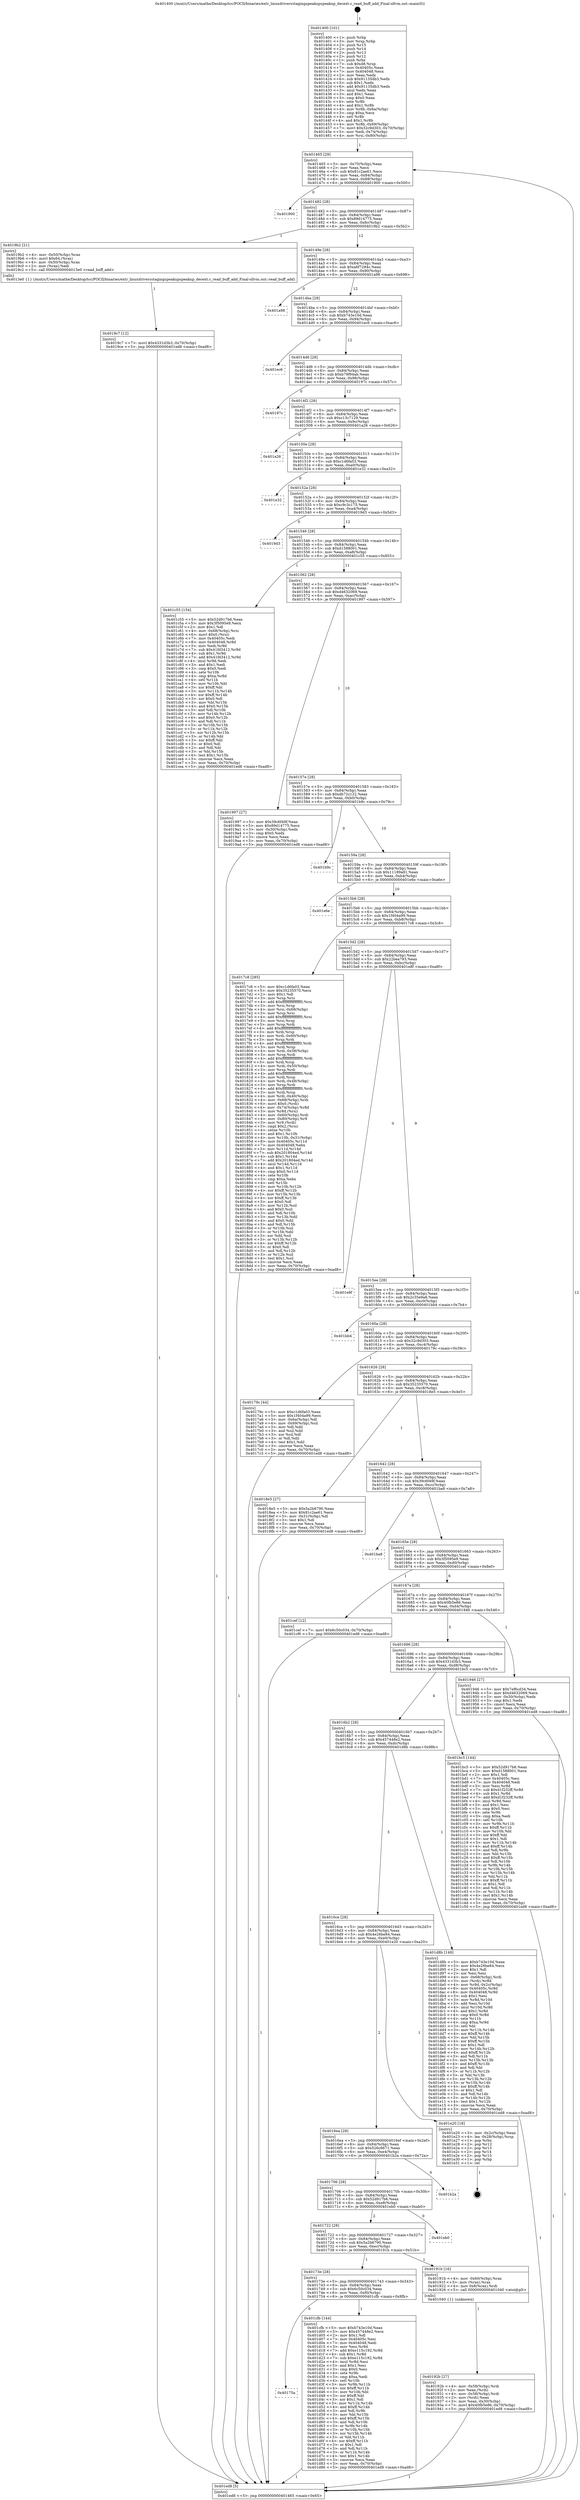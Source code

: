 digraph "0x401400" {
  label = "0x401400 (/mnt/c/Users/mathe/Desktop/tcc/POCII/binaries/extr_linuxdriversstagingspeakupspeakup_decext.c_read_buff_add_Final-ollvm.out::main(0))"
  labelloc = "t"
  node[shape=record]

  Entry [label="",width=0.3,height=0.3,shape=circle,fillcolor=black,style=filled]
  "0x401465" [label="{
     0x401465 [29]\l
     | [instrs]\l
     &nbsp;&nbsp;0x401465 \<+3\>: mov -0x70(%rbp),%eax\l
     &nbsp;&nbsp;0x401468 \<+2\>: mov %eax,%ecx\l
     &nbsp;&nbsp;0x40146a \<+6\>: sub $0x81c2ae61,%ecx\l
     &nbsp;&nbsp;0x401470 \<+6\>: mov %eax,-0x84(%rbp)\l
     &nbsp;&nbsp;0x401476 \<+6\>: mov %ecx,-0x88(%rbp)\l
     &nbsp;&nbsp;0x40147c \<+6\>: je 0000000000401900 \<main+0x500\>\l
  }"]
  "0x401900" [label="{
     0x401900\l
  }", style=dashed]
  "0x401482" [label="{
     0x401482 [28]\l
     | [instrs]\l
     &nbsp;&nbsp;0x401482 \<+5\>: jmp 0000000000401487 \<main+0x87\>\l
     &nbsp;&nbsp;0x401487 \<+6\>: mov -0x84(%rbp),%eax\l
     &nbsp;&nbsp;0x40148d \<+5\>: sub $0x89d14775,%eax\l
     &nbsp;&nbsp;0x401492 \<+6\>: mov %eax,-0x8c(%rbp)\l
     &nbsp;&nbsp;0x401498 \<+6\>: je 00000000004019b2 \<main+0x5b2\>\l
  }"]
  Exit [label="",width=0.3,height=0.3,shape=circle,fillcolor=black,style=filled,peripheries=2]
  "0x4019b2" [label="{
     0x4019b2 [21]\l
     | [instrs]\l
     &nbsp;&nbsp;0x4019b2 \<+4\>: mov -0x50(%rbp),%rax\l
     &nbsp;&nbsp;0x4019b6 \<+6\>: movl $0x64,(%rax)\l
     &nbsp;&nbsp;0x4019bc \<+4\>: mov -0x50(%rbp),%rax\l
     &nbsp;&nbsp;0x4019c0 \<+2\>: mov (%rax),%edi\l
     &nbsp;&nbsp;0x4019c2 \<+5\>: call 00000000004013e0 \<read_buff_add\>\l
     | [calls]\l
     &nbsp;&nbsp;0x4013e0 \{1\} (/mnt/c/Users/mathe/Desktop/tcc/POCII/binaries/extr_linuxdriversstagingspeakupspeakup_decext.c_read_buff_add_Final-ollvm.out::read_buff_add)\l
  }"]
  "0x40149e" [label="{
     0x40149e [28]\l
     | [instrs]\l
     &nbsp;&nbsp;0x40149e \<+5\>: jmp 00000000004014a3 \<main+0xa3\>\l
     &nbsp;&nbsp;0x4014a3 \<+6\>: mov -0x84(%rbp),%eax\l
     &nbsp;&nbsp;0x4014a9 \<+5\>: sub $0xa6f7284c,%eax\l
     &nbsp;&nbsp;0x4014ae \<+6\>: mov %eax,-0x90(%rbp)\l
     &nbsp;&nbsp;0x4014b4 \<+6\>: je 0000000000401a98 \<main+0x698\>\l
  }"]
  "0x40175a" [label="{
     0x40175a\l
  }", style=dashed]
  "0x401a98" [label="{
     0x401a98\l
  }", style=dashed]
  "0x4014ba" [label="{
     0x4014ba [28]\l
     | [instrs]\l
     &nbsp;&nbsp;0x4014ba \<+5\>: jmp 00000000004014bf \<main+0xbf\>\l
     &nbsp;&nbsp;0x4014bf \<+6\>: mov -0x84(%rbp),%eax\l
     &nbsp;&nbsp;0x4014c5 \<+5\>: sub $0xb743e10d,%eax\l
     &nbsp;&nbsp;0x4014ca \<+6\>: mov %eax,-0x94(%rbp)\l
     &nbsp;&nbsp;0x4014d0 \<+6\>: je 0000000000401ec6 \<main+0xac6\>\l
  }"]
  "0x401cfb" [label="{
     0x401cfb [144]\l
     | [instrs]\l
     &nbsp;&nbsp;0x401cfb \<+5\>: mov $0xb743e10d,%eax\l
     &nbsp;&nbsp;0x401d00 \<+5\>: mov $0x457448e2,%ecx\l
     &nbsp;&nbsp;0x401d05 \<+2\>: mov $0x1,%dl\l
     &nbsp;&nbsp;0x401d07 \<+7\>: mov 0x40405c,%esi\l
     &nbsp;&nbsp;0x401d0e \<+7\>: mov 0x404048,%edi\l
     &nbsp;&nbsp;0x401d15 \<+3\>: mov %esi,%r8d\l
     &nbsp;&nbsp;0x401d18 \<+7\>: add $0xe115c192,%r8d\l
     &nbsp;&nbsp;0x401d1f \<+4\>: sub $0x1,%r8d\l
     &nbsp;&nbsp;0x401d23 \<+7\>: sub $0xe115c192,%r8d\l
     &nbsp;&nbsp;0x401d2a \<+4\>: imul %r8d,%esi\l
     &nbsp;&nbsp;0x401d2e \<+3\>: and $0x1,%esi\l
     &nbsp;&nbsp;0x401d31 \<+3\>: cmp $0x0,%esi\l
     &nbsp;&nbsp;0x401d34 \<+4\>: sete %r9b\l
     &nbsp;&nbsp;0x401d38 \<+3\>: cmp $0xa,%edi\l
     &nbsp;&nbsp;0x401d3b \<+4\>: setl %r10b\l
     &nbsp;&nbsp;0x401d3f \<+3\>: mov %r9b,%r11b\l
     &nbsp;&nbsp;0x401d42 \<+4\>: xor $0xff,%r11b\l
     &nbsp;&nbsp;0x401d46 \<+3\>: mov %r10b,%bl\l
     &nbsp;&nbsp;0x401d49 \<+3\>: xor $0xff,%bl\l
     &nbsp;&nbsp;0x401d4c \<+3\>: xor $0x1,%dl\l
     &nbsp;&nbsp;0x401d4f \<+3\>: mov %r11b,%r14b\l
     &nbsp;&nbsp;0x401d52 \<+4\>: and $0xff,%r14b\l
     &nbsp;&nbsp;0x401d56 \<+3\>: and %dl,%r9b\l
     &nbsp;&nbsp;0x401d59 \<+3\>: mov %bl,%r15b\l
     &nbsp;&nbsp;0x401d5c \<+4\>: and $0xff,%r15b\l
     &nbsp;&nbsp;0x401d60 \<+3\>: and %dl,%r10b\l
     &nbsp;&nbsp;0x401d63 \<+3\>: or %r9b,%r14b\l
     &nbsp;&nbsp;0x401d66 \<+3\>: or %r10b,%r15b\l
     &nbsp;&nbsp;0x401d69 \<+3\>: xor %r15b,%r14b\l
     &nbsp;&nbsp;0x401d6c \<+3\>: or %bl,%r11b\l
     &nbsp;&nbsp;0x401d6f \<+4\>: xor $0xff,%r11b\l
     &nbsp;&nbsp;0x401d73 \<+3\>: or $0x1,%dl\l
     &nbsp;&nbsp;0x401d76 \<+3\>: and %dl,%r11b\l
     &nbsp;&nbsp;0x401d79 \<+3\>: or %r11b,%r14b\l
     &nbsp;&nbsp;0x401d7c \<+4\>: test $0x1,%r14b\l
     &nbsp;&nbsp;0x401d80 \<+3\>: cmovne %ecx,%eax\l
     &nbsp;&nbsp;0x401d83 \<+3\>: mov %eax,-0x70(%rbp)\l
     &nbsp;&nbsp;0x401d86 \<+5\>: jmp 0000000000401ed8 \<main+0xad8\>\l
  }"]
  "0x401ec6" [label="{
     0x401ec6\l
  }", style=dashed]
  "0x4014d6" [label="{
     0x4014d6 [28]\l
     | [instrs]\l
     &nbsp;&nbsp;0x4014d6 \<+5\>: jmp 00000000004014db \<main+0xdb\>\l
     &nbsp;&nbsp;0x4014db \<+6\>: mov -0x84(%rbp),%eax\l
     &nbsp;&nbsp;0x4014e1 \<+5\>: sub $0xb79f94ab,%eax\l
     &nbsp;&nbsp;0x4014e6 \<+6\>: mov %eax,-0x98(%rbp)\l
     &nbsp;&nbsp;0x4014ec \<+6\>: je 000000000040197c \<main+0x57c\>\l
  }"]
  "0x4019c7" [label="{
     0x4019c7 [12]\l
     | [instrs]\l
     &nbsp;&nbsp;0x4019c7 \<+7\>: movl $0x4331d3b3,-0x70(%rbp)\l
     &nbsp;&nbsp;0x4019ce \<+5\>: jmp 0000000000401ed8 \<main+0xad8\>\l
  }"]
  "0x40197c" [label="{
     0x40197c\l
  }", style=dashed]
  "0x4014f2" [label="{
     0x4014f2 [28]\l
     | [instrs]\l
     &nbsp;&nbsp;0x4014f2 \<+5\>: jmp 00000000004014f7 \<main+0xf7\>\l
     &nbsp;&nbsp;0x4014f7 \<+6\>: mov -0x84(%rbp),%eax\l
     &nbsp;&nbsp;0x4014fd \<+5\>: sub $0xc13c7129,%eax\l
     &nbsp;&nbsp;0x401502 \<+6\>: mov %eax,-0x9c(%rbp)\l
     &nbsp;&nbsp;0x401508 \<+6\>: je 0000000000401a26 \<main+0x626\>\l
  }"]
  "0x40192b" [label="{
     0x40192b [27]\l
     | [instrs]\l
     &nbsp;&nbsp;0x40192b \<+4\>: mov -0x58(%rbp),%rdi\l
     &nbsp;&nbsp;0x40192f \<+2\>: mov %eax,(%rdi)\l
     &nbsp;&nbsp;0x401931 \<+4\>: mov -0x58(%rbp),%rdi\l
     &nbsp;&nbsp;0x401935 \<+2\>: mov (%rdi),%eax\l
     &nbsp;&nbsp;0x401937 \<+3\>: mov %eax,-0x30(%rbp)\l
     &nbsp;&nbsp;0x40193a \<+7\>: movl $0x40fb5e86,-0x70(%rbp)\l
     &nbsp;&nbsp;0x401941 \<+5\>: jmp 0000000000401ed8 \<main+0xad8\>\l
  }"]
  "0x401a26" [label="{
     0x401a26\l
  }", style=dashed]
  "0x40150e" [label="{
     0x40150e [28]\l
     | [instrs]\l
     &nbsp;&nbsp;0x40150e \<+5\>: jmp 0000000000401513 \<main+0x113\>\l
     &nbsp;&nbsp;0x401513 \<+6\>: mov -0x84(%rbp),%eax\l
     &nbsp;&nbsp;0x401519 \<+5\>: sub $0xc1d6fa03,%eax\l
     &nbsp;&nbsp;0x40151e \<+6\>: mov %eax,-0xa0(%rbp)\l
     &nbsp;&nbsp;0x401524 \<+6\>: je 0000000000401e32 \<main+0xa32\>\l
  }"]
  "0x40173e" [label="{
     0x40173e [28]\l
     | [instrs]\l
     &nbsp;&nbsp;0x40173e \<+5\>: jmp 0000000000401743 \<main+0x343\>\l
     &nbsp;&nbsp;0x401743 \<+6\>: mov -0x84(%rbp),%eax\l
     &nbsp;&nbsp;0x401749 \<+5\>: sub $0x6c50c034,%eax\l
     &nbsp;&nbsp;0x40174e \<+6\>: mov %eax,-0xf0(%rbp)\l
     &nbsp;&nbsp;0x401754 \<+6\>: je 0000000000401cfb \<main+0x8fb\>\l
  }"]
  "0x401e32" [label="{
     0x401e32\l
  }", style=dashed]
  "0x40152a" [label="{
     0x40152a [28]\l
     | [instrs]\l
     &nbsp;&nbsp;0x40152a \<+5\>: jmp 000000000040152f \<main+0x12f\>\l
     &nbsp;&nbsp;0x40152f \<+6\>: mov -0x84(%rbp),%eax\l
     &nbsp;&nbsp;0x401535 \<+5\>: sub $0xc9c3c175,%eax\l
     &nbsp;&nbsp;0x40153a \<+6\>: mov %eax,-0xa4(%rbp)\l
     &nbsp;&nbsp;0x401540 \<+6\>: je 00000000004019d3 \<main+0x5d3\>\l
  }"]
  "0x40191b" [label="{
     0x40191b [16]\l
     | [instrs]\l
     &nbsp;&nbsp;0x40191b \<+4\>: mov -0x60(%rbp),%rax\l
     &nbsp;&nbsp;0x40191f \<+3\>: mov (%rax),%rax\l
     &nbsp;&nbsp;0x401922 \<+4\>: mov 0x8(%rax),%rdi\l
     &nbsp;&nbsp;0x401926 \<+5\>: call 0000000000401040 \<atoi@plt\>\l
     | [calls]\l
     &nbsp;&nbsp;0x401040 \{1\} (unknown)\l
  }"]
  "0x4019d3" [label="{
     0x4019d3\l
  }", style=dashed]
  "0x401546" [label="{
     0x401546 [28]\l
     | [instrs]\l
     &nbsp;&nbsp;0x401546 \<+5\>: jmp 000000000040154b \<main+0x14b\>\l
     &nbsp;&nbsp;0x40154b \<+6\>: mov -0x84(%rbp),%eax\l
     &nbsp;&nbsp;0x401551 \<+5\>: sub $0xd1588001,%eax\l
     &nbsp;&nbsp;0x401556 \<+6\>: mov %eax,-0xa8(%rbp)\l
     &nbsp;&nbsp;0x40155c \<+6\>: je 0000000000401c55 \<main+0x855\>\l
  }"]
  "0x401722" [label="{
     0x401722 [28]\l
     | [instrs]\l
     &nbsp;&nbsp;0x401722 \<+5\>: jmp 0000000000401727 \<main+0x327\>\l
     &nbsp;&nbsp;0x401727 \<+6\>: mov -0x84(%rbp),%eax\l
     &nbsp;&nbsp;0x40172d \<+5\>: sub $0x5a2b6790,%eax\l
     &nbsp;&nbsp;0x401732 \<+6\>: mov %eax,-0xec(%rbp)\l
     &nbsp;&nbsp;0x401738 \<+6\>: je 000000000040191b \<main+0x51b\>\l
  }"]
  "0x401c55" [label="{
     0x401c55 [154]\l
     | [instrs]\l
     &nbsp;&nbsp;0x401c55 \<+5\>: mov $0x52d917b6,%eax\l
     &nbsp;&nbsp;0x401c5a \<+5\>: mov $0x3f5095e9,%ecx\l
     &nbsp;&nbsp;0x401c5f \<+2\>: mov $0x1,%dl\l
     &nbsp;&nbsp;0x401c61 \<+4\>: mov -0x68(%rbp),%rsi\l
     &nbsp;&nbsp;0x401c65 \<+6\>: movl $0x0,(%rsi)\l
     &nbsp;&nbsp;0x401c6b \<+7\>: mov 0x40405c,%edi\l
     &nbsp;&nbsp;0x401c72 \<+8\>: mov 0x404048,%r8d\l
     &nbsp;&nbsp;0x401c7a \<+3\>: mov %edi,%r9d\l
     &nbsp;&nbsp;0x401c7d \<+7\>: sub $0x41fd3412,%r9d\l
     &nbsp;&nbsp;0x401c84 \<+4\>: sub $0x1,%r9d\l
     &nbsp;&nbsp;0x401c88 \<+7\>: add $0x41fd3412,%r9d\l
     &nbsp;&nbsp;0x401c8f \<+4\>: imul %r9d,%edi\l
     &nbsp;&nbsp;0x401c93 \<+3\>: and $0x1,%edi\l
     &nbsp;&nbsp;0x401c96 \<+3\>: cmp $0x0,%edi\l
     &nbsp;&nbsp;0x401c99 \<+4\>: sete %r10b\l
     &nbsp;&nbsp;0x401c9d \<+4\>: cmp $0xa,%r8d\l
     &nbsp;&nbsp;0x401ca1 \<+4\>: setl %r11b\l
     &nbsp;&nbsp;0x401ca5 \<+3\>: mov %r10b,%bl\l
     &nbsp;&nbsp;0x401ca8 \<+3\>: xor $0xff,%bl\l
     &nbsp;&nbsp;0x401cab \<+3\>: mov %r11b,%r14b\l
     &nbsp;&nbsp;0x401cae \<+4\>: xor $0xff,%r14b\l
     &nbsp;&nbsp;0x401cb2 \<+3\>: xor $0x0,%dl\l
     &nbsp;&nbsp;0x401cb5 \<+3\>: mov %bl,%r15b\l
     &nbsp;&nbsp;0x401cb8 \<+4\>: and $0x0,%r15b\l
     &nbsp;&nbsp;0x401cbc \<+3\>: and %dl,%r10b\l
     &nbsp;&nbsp;0x401cbf \<+3\>: mov %r14b,%r12b\l
     &nbsp;&nbsp;0x401cc2 \<+4\>: and $0x0,%r12b\l
     &nbsp;&nbsp;0x401cc6 \<+3\>: and %dl,%r11b\l
     &nbsp;&nbsp;0x401cc9 \<+3\>: or %r10b,%r15b\l
     &nbsp;&nbsp;0x401ccc \<+3\>: or %r11b,%r12b\l
     &nbsp;&nbsp;0x401ccf \<+3\>: xor %r12b,%r15b\l
     &nbsp;&nbsp;0x401cd2 \<+3\>: or %r14b,%bl\l
     &nbsp;&nbsp;0x401cd5 \<+3\>: xor $0xff,%bl\l
     &nbsp;&nbsp;0x401cd8 \<+3\>: or $0x0,%dl\l
     &nbsp;&nbsp;0x401cdb \<+2\>: and %dl,%bl\l
     &nbsp;&nbsp;0x401cdd \<+3\>: or %bl,%r15b\l
     &nbsp;&nbsp;0x401ce0 \<+4\>: test $0x1,%r15b\l
     &nbsp;&nbsp;0x401ce4 \<+3\>: cmovne %ecx,%eax\l
     &nbsp;&nbsp;0x401ce7 \<+3\>: mov %eax,-0x70(%rbp)\l
     &nbsp;&nbsp;0x401cea \<+5\>: jmp 0000000000401ed8 \<main+0xad8\>\l
  }"]
  "0x401562" [label="{
     0x401562 [28]\l
     | [instrs]\l
     &nbsp;&nbsp;0x401562 \<+5\>: jmp 0000000000401567 \<main+0x167\>\l
     &nbsp;&nbsp;0x401567 \<+6\>: mov -0x84(%rbp),%eax\l
     &nbsp;&nbsp;0x40156d \<+5\>: sub $0xd4632069,%eax\l
     &nbsp;&nbsp;0x401572 \<+6\>: mov %eax,-0xac(%rbp)\l
     &nbsp;&nbsp;0x401578 \<+6\>: je 0000000000401997 \<main+0x597\>\l
  }"]
  "0x401eb0" [label="{
     0x401eb0\l
  }", style=dashed]
  "0x401997" [label="{
     0x401997 [27]\l
     | [instrs]\l
     &nbsp;&nbsp;0x401997 \<+5\>: mov $0x39c6f49f,%eax\l
     &nbsp;&nbsp;0x40199c \<+5\>: mov $0x89d14775,%ecx\l
     &nbsp;&nbsp;0x4019a1 \<+3\>: mov -0x30(%rbp),%edx\l
     &nbsp;&nbsp;0x4019a4 \<+3\>: cmp $0x0,%edx\l
     &nbsp;&nbsp;0x4019a7 \<+3\>: cmove %ecx,%eax\l
     &nbsp;&nbsp;0x4019aa \<+3\>: mov %eax,-0x70(%rbp)\l
     &nbsp;&nbsp;0x4019ad \<+5\>: jmp 0000000000401ed8 \<main+0xad8\>\l
  }"]
  "0x40157e" [label="{
     0x40157e [28]\l
     | [instrs]\l
     &nbsp;&nbsp;0x40157e \<+5\>: jmp 0000000000401583 \<main+0x183\>\l
     &nbsp;&nbsp;0x401583 \<+6\>: mov -0x84(%rbp),%eax\l
     &nbsp;&nbsp;0x401589 \<+5\>: sub $0xdb72c122,%eax\l
     &nbsp;&nbsp;0x40158e \<+6\>: mov %eax,-0xb0(%rbp)\l
     &nbsp;&nbsp;0x401594 \<+6\>: je 0000000000401b9c \<main+0x79c\>\l
  }"]
  "0x401706" [label="{
     0x401706 [28]\l
     | [instrs]\l
     &nbsp;&nbsp;0x401706 \<+5\>: jmp 000000000040170b \<main+0x30b\>\l
     &nbsp;&nbsp;0x40170b \<+6\>: mov -0x84(%rbp),%eax\l
     &nbsp;&nbsp;0x401711 \<+5\>: sub $0x52d917b6,%eax\l
     &nbsp;&nbsp;0x401716 \<+6\>: mov %eax,-0xe8(%rbp)\l
     &nbsp;&nbsp;0x40171c \<+6\>: je 0000000000401eb0 \<main+0xab0\>\l
  }"]
  "0x401b9c" [label="{
     0x401b9c\l
  }", style=dashed]
  "0x40159a" [label="{
     0x40159a [28]\l
     | [instrs]\l
     &nbsp;&nbsp;0x40159a \<+5\>: jmp 000000000040159f \<main+0x19f\>\l
     &nbsp;&nbsp;0x40159f \<+6\>: mov -0x84(%rbp),%eax\l
     &nbsp;&nbsp;0x4015a5 \<+5\>: sub $0x11189a81,%eax\l
     &nbsp;&nbsp;0x4015aa \<+6\>: mov %eax,-0xb4(%rbp)\l
     &nbsp;&nbsp;0x4015b0 \<+6\>: je 0000000000401e6e \<main+0xa6e\>\l
  }"]
  "0x401b2a" [label="{
     0x401b2a\l
  }", style=dashed]
  "0x401e6e" [label="{
     0x401e6e\l
  }", style=dashed]
  "0x4015b6" [label="{
     0x4015b6 [28]\l
     | [instrs]\l
     &nbsp;&nbsp;0x4015b6 \<+5\>: jmp 00000000004015bb \<main+0x1bb\>\l
     &nbsp;&nbsp;0x4015bb \<+6\>: mov -0x84(%rbp),%eax\l
     &nbsp;&nbsp;0x4015c1 \<+5\>: sub $0x1f404a99,%eax\l
     &nbsp;&nbsp;0x4015c6 \<+6\>: mov %eax,-0xb8(%rbp)\l
     &nbsp;&nbsp;0x4015cc \<+6\>: je 00000000004017c8 \<main+0x3c8\>\l
  }"]
  "0x4016ea" [label="{
     0x4016ea [28]\l
     | [instrs]\l
     &nbsp;&nbsp;0x4016ea \<+5\>: jmp 00000000004016ef \<main+0x2ef\>\l
     &nbsp;&nbsp;0x4016ef \<+6\>: mov -0x84(%rbp),%eax\l
     &nbsp;&nbsp;0x4016f5 \<+5\>: sub $0x526c6671,%eax\l
     &nbsp;&nbsp;0x4016fa \<+6\>: mov %eax,-0xe4(%rbp)\l
     &nbsp;&nbsp;0x401700 \<+6\>: je 0000000000401b2a \<main+0x72a\>\l
  }"]
  "0x4017c8" [label="{
     0x4017c8 [285]\l
     | [instrs]\l
     &nbsp;&nbsp;0x4017c8 \<+5\>: mov $0xc1d6fa03,%eax\l
     &nbsp;&nbsp;0x4017cd \<+5\>: mov $0x35235570,%ecx\l
     &nbsp;&nbsp;0x4017d2 \<+2\>: mov $0x1,%dl\l
     &nbsp;&nbsp;0x4017d4 \<+3\>: mov %rsp,%rsi\l
     &nbsp;&nbsp;0x4017d7 \<+4\>: add $0xfffffffffffffff0,%rsi\l
     &nbsp;&nbsp;0x4017db \<+3\>: mov %rsi,%rsp\l
     &nbsp;&nbsp;0x4017de \<+4\>: mov %rsi,-0x68(%rbp)\l
     &nbsp;&nbsp;0x4017e2 \<+3\>: mov %rsp,%rsi\l
     &nbsp;&nbsp;0x4017e5 \<+4\>: add $0xfffffffffffffff0,%rsi\l
     &nbsp;&nbsp;0x4017e9 \<+3\>: mov %rsi,%rsp\l
     &nbsp;&nbsp;0x4017ec \<+3\>: mov %rsp,%rdi\l
     &nbsp;&nbsp;0x4017ef \<+4\>: add $0xfffffffffffffff0,%rdi\l
     &nbsp;&nbsp;0x4017f3 \<+3\>: mov %rdi,%rsp\l
     &nbsp;&nbsp;0x4017f6 \<+4\>: mov %rdi,-0x60(%rbp)\l
     &nbsp;&nbsp;0x4017fa \<+3\>: mov %rsp,%rdi\l
     &nbsp;&nbsp;0x4017fd \<+4\>: add $0xfffffffffffffff0,%rdi\l
     &nbsp;&nbsp;0x401801 \<+3\>: mov %rdi,%rsp\l
     &nbsp;&nbsp;0x401804 \<+4\>: mov %rdi,-0x58(%rbp)\l
     &nbsp;&nbsp;0x401808 \<+3\>: mov %rsp,%rdi\l
     &nbsp;&nbsp;0x40180b \<+4\>: add $0xfffffffffffffff0,%rdi\l
     &nbsp;&nbsp;0x40180f \<+3\>: mov %rdi,%rsp\l
     &nbsp;&nbsp;0x401812 \<+4\>: mov %rdi,-0x50(%rbp)\l
     &nbsp;&nbsp;0x401816 \<+3\>: mov %rsp,%rdi\l
     &nbsp;&nbsp;0x401819 \<+4\>: add $0xfffffffffffffff0,%rdi\l
     &nbsp;&nbsp;0x40181d \<+3\>: mov %rdi,%rsp\l
     &nbsp;&nbsp;0x401820 \<+4\>: mov %rdi,-0x48(%rbp)\l
     &nbsp;&nbsp;0x401824 \<+3\>: mov %rsp,%rdi\l
     &nbsp;&nbsp;0x401827 \<+4\>: add $0xfffffffffffffff0,%rdi\l
     &nbsp;&nbsp;0x40182b \<+3\>: mov %rdi,%rsp\l
     &nbsp;&nbsp;0x40182e \<+4\>: mov %rdi,-0x40(%rbp)\l
     &nbsp;&nbsp;0x401832 \<+4\>: mov -0x68(%rbp),%rdi\l
     &nbsp;&nbsp;0x401836 \<+6\>: movl $0x0,(%rdi)\l
     &nbsp;&nbsp;0x40183c \<+4\>: mov -0x74(%rbp),%r8d\l
     &nbsp;&nbsp;0x401840 \<+3\>: mov %r8d,(%rsi)\l
     &nbsp;&nbsp;0x401843 \<+4\>: mov -0x60(%rbp),%rdi\l
     &nbsp;&nbsp;0x401847 \<+4\>: mov -0x80(%rbp),%r9\l
     &nbsp;&nbsp;0x40184b \<+3\>: mov %r9,(%rdi)\l
     &nbsp;&nbsp;0x40184e \<+3\>: cmpl $0x2,(%rsi)\l
     &nbsp;&nbsp;0x401851 \<+4\>: setne %r10b\l
     &nbsp;&nbsp;0x401855 \<+4\>: and $0x1,%r10b\l
     &nbsp;&nbsp;0x401859 \<+4\>: mov %r10b,-0x31(%rbp)\l
     &nbsp;&nbsp;0x40185d \<+8\>: mov 0x40405c,%r11d\l
     &nbsp;&nbsp;0x401865 \<+7\>: mov 0x404048,%ebx\l
     &nbsp;&nbsp;0x40186c \<+3\>: mov %r11d,%r14d\l
     &nbsp;&nbsp;0x40186f \<+7\>: sub $0x201804ed,%r14d\l
     &nbsp;&nbsp;0x401876 \<+4\>: sub $0x1,%r14d\l
     &nbsp;&nbsp;0x40187a \<+7\>: add $0x201804ed,%r14d\l
     &nbsp;&nbsp;0x401881 \<+4\>: imul %r14d,%r11d\l
     &nbsp;&nbsp;0x401885 \<+4\>: and $0x1,%r11d\l
     &nbsp;&nbsp;0x401889 \<+4\>: cmp $0x0,%r11d\l
     &nbsp;&nbsp;0x40188d \<+4\>: sete %r10b\l
     &nbsp;&nbsp;0x401891 \<+3\>: cmp $0xa,%ebx\l
     &nbsp;&nbsp;0x401894 \<+4\>: setl %r15b\l
     &nbsp;&nbsp;0x401898 \<+3\>: mov %r10b,%r12b\l
     &nbsp;&nbsp;0x40189b \<+4\>: xor $0xff,%r12b\l
     &nbsp;&nbsp;0x40189f \<+3\>: mov %r15b,%r13b\l
     &nbsp;&nbsp;0x4018a2 \<+4\>: xor $0xff,%r13b\l
     &nbsp;&nbsp;0x4018a6 \<+3\>: xor $0x0,%dl\l
     &nbsp;&nbsp;0x4018a9 \<+3\>: mov %r12b,%sil\l
     &nbsp;&nbsp;0x4018ac \<+4\>: and $0x0,%sil\l
     &nbsp;&nbsp;0x4018b0 \<+3\>: and %dl,%r10b\l
     &nbsp;&nbsp;0x4018b3 \<+3\>: mov %r13b,%dil\l
     &nbsp;&nbsp;0x4018b6 \<+4\>: and $0x0,%dil\l
     &nbsp;&nbsp;0x4018ba \<+3\>: and %dl,%r15b\l
     &nbsp;&nbsp;0x4018bd \<+3\>: or %r10b,%sil\l
     &nbsp;&nbsp;0x4018c0 \<+3\>: or %r15b,%dil\l
     &nbsp;&nbsp;0x4018c3 \<+3\>: xor %dil,%sil\l
     &nbsp;&nbsp;0x4018c6 \<+3\>: or %r13b,%r12b\l
     &nbsp;&nbsp;0x4018c9 \<+4\>: xor $0xff,%r12b\l
     &nbsp;&nbsp;0x4018cd \<+3\>: or $0x0,%dl\l
     &nbsp;&nbsp;0x4018d0 \<+3\>: and %dl,%r12b\l
     &nbsp;&nbsp;0x4018d3 \<+3\>: or %r12b,%sil\l
     &nbsp;&nbsp;0x4018d6 \<+4\>: test $0x1,%sil\l
     &nbsp;&nbsp;0x4018da \<+3\>: cmovne %ecx,%eax\l
     &nbsp;&nbsp;0x4018dd \<+3\>: mov %eax,-0x70(%rbp)\l
     &nbsp;&nbsp;0x4018e0 \<+5\>: jmp 0000000000401ed8 \<main+0xad8\>\l
  }"]
  "0x4015d2" [label="{
     0x4015d2 [28]\l
     | [instrs]\l
     &nbsp;&nbsp;0x4015d2 \<+5\>: jmp 00000000004015d7 \<main+0x1d7\>\l
     &nbsp;&nbsp;0x4015d7 \<+6\>: mov -0x84(%rbp),%eax\l
     &nbsp;&nbsp;0x4015dd \<+5\>: sub $0x22bea793,%eax\l
     &nbsp;&nbsp;0x4015e2 \<+6\>: mov %eax,-0xbc(%rbp)\l
     &nbsp;&nbsp;0x4015e8 \<+6\>: je 0000000000401e8f \<main+0xa8f\>\l
  }"]
  "0x401e20" [label="{
     0x401e20 [18]\l
     | [instrs]\l
     &nbsp;&nbsp;0x401e20 \<+3\>: mov -0x2c(%rbp),%eax\l
     &nbsp;&nbsp;0x401e23 \<+4\>: lea -0x28(%rbp),%rsp\l
     &nbsp;&nbsp;0x401e27 \<+1\>: pop %rbx\l
     &nbsp;&nbsp;0x401e28 \<+2\>: pop %r12\l
     &nbsp;&nbsp;0x401e2a \<+2\>: pop %r13\l
     &nbsp;&nbsp;0x401e2c \<+2\>: pop %r14\l
     &nbsp;&nbsp;0x401e2e \<+2\>: pop %r15\l
     &nbsp;&nbsp;0x401e30 \<+1\>: pop %rbp\l
     &nbsp;&nbsp;0x401e31 \<+1\>: ret\l
  }"]
  "0x401e8f" [label="{
     0x401e8f\l
  }", style=dashed]
  "0x4015ee" [label="{
     0x4015ee [28]\l
     | [instrs]\l
     &nbsp;&nbsp;0x4015ee \<+5\>: jmp 00000000004015f3 \<main+0x1f3\>\l
     &nbsp;&nbsp;0x4015f3 \<+6\>: mov -0x84(%rbp),%eax\l
     &nbsp;&nbsp;0x4015f9 \<+5\>: sub $0x2c35e9a8,%eax\l
     &nbsp;&nbsp;0x4015fe \<+6\>: mov %eax,-0xc0(%rbp)\l
     &nbsp;&nbsp;0x401604 \<+6\>: je 0000000000401bb4 \<main+0x7b4\>\l
  }"]
  "0x4016ce" [label="{
     0x4016ce [28]\l
     | [instrs]\l
     &nbsp;&nbsp;0x4016ce \<+5\>: jmp 00000000004016d3 \<main+0x2d3\>\l
     &nbsp;&nbsp;0x4016d3 \<+6\>: mov -0x84(%rbp),%eax\l
     &nbsp;&nbsp;0x4016d9 \<+5\>: sub $0x4e26be84,%eax\l
     &nbsp;&nbsp;0x4016de \<+6\>: mov %eax,-0xe0(%rbp)\l
     &nbsp;&nbsp;0x4016e4 \<+6\>: je 0000000000401e20 \<main+0xa20\>\l
  }"]
  "0x401bb4" [label="{
     0x401bb4\l
  }", style=dashed]
  "0x40160a" [label="{
     0x40160a [28]\l
     | [instrs]\l
     &nbsp;&nbsp;0x40160a \<+5\>: jmp 000000000040160f \<main+0x20f\>\l
     &nbsp;&nbsp;0x40160f \<+6\>: mov -0x84(%rbp),%eax\l
     &nbsp;&nbsp;0x401615 \<+5\>: sub $0x32c9d303,%eax\l
     &nbsp;&nbsp;0x40161a \<+6\>: mov %eax,-0xc4(%rbp)\l
     &nbsp;&nbsp;0x401620 \<+6\>: je 000000000040179c \<main+0x39c\>\l
  }"]
  "0x401d8b" [label="{
     0x401d8b [149]\l
     | [instrs]\l
     &nbsp;&nbsp;0x401d8b \<+5\>: mov $0xb743e10d,%eax\l
     &nbsp;&nbsp;0x401d90 \<+5\>: mov $0x4e26be84,%ecx\l
     &nbsp;&nbsp;0x401d95 \<+2\>: mov $0x1,%dl\l
     &nbsp;&nbsp;0x401d97 \<+2\>: xor %esi,%esi\l
     &nbsp;&nbsp;0x401d99 \<+4\>: mov -0x68(%rbp),%rdi\l
     &nbsp;&nbsp;0x401d9d \<+3\>: mov (%rdi),%r8d\l
     &nbsp;&nbsp;0x401da0 \<+4\>: mov %r8d,-0x2c(%rbp)\l
     &nbsp;&nbsp;0x401da4 \<+8\>: mov 0x40405c,%r8d\l
     &nbsp;&nbsp;0x401dac \<+8\>: mov 0x404048,%r9d\l
     &nbsp;&nbsp;0x401db4 \<+3\>: sub $0x1,%esi\l
     &nbsp;&nbsp;0x401db7 \<+3\>: mov %r8d,%r10d\l
     &nbsp;&nbsp;0x401dba \<+3\>: add %esi,%r10d\l
     &nbsp;&nbsp;0x401dbd \<+4\>: imul %r10d,%r8d\l
     &nbsp;&nbsp;0x401dc1 \<+4\>: and $0x1,%r8d\l
     &nbsp;&nbsp;0x401dc5 \<+4\>: cmp $0x0,%r8d\l
     &nbsp;&nbsp;0x401dc9 \<+4\>: sete %r11b\l
     &nbsp;&nbsp;0x401dcd \<+4\>: cmp $0xa,%r9d\l
     &nbsp;&nbsp;0x401dd1 \<+3\>: setl %bl\l
     &nbsp;&nbsp;0x401dd4 \<+3\>: mov %r11b,%r14b\l
     &nbsp;&nbsp;0x401dd7 \<+4\>: xor $0xff,%r14b\l
     &nbsp;&nbsp;0x401ddb \<+3\>: mov %bl,%r15b\l
     &nbsp;&nbsp;0x401dde \<+4\>: xor $0xff,%r15b\l
     &nbsp;&nbsp;0x401de2 \<+3\>: xor $0x1,%dl\l
     &nbsp;&nbsp;0x401de5 \<+3\>: mov %r14b,%r12b\l
     &nbsp;&nbsp;0x401de8 \<+4\>: and $0xff,%r12b\l
     &nbsp;&nbsp;0x401dec \<+3\>: and %dl,%r11b\l
     &nbsp;&nbsp;0x401def \<+3\>: mov %r15b,%r13b\l
     &nbsp;&nbsp;0x401df2 \<+4\>: and $0xff,%r13b\l
     &nbsp;&nbsp;0x401df6 \<+2\>: and %dl,%bl\l
     &nbsp;&nbsp;0x401df8 \<+3\>: or %r11b,%r12b\l
     &nbsp;&nbsp;0x401dfb \<+3\>: or %bl,%r13b\l
     &nbsp;&nbsp;0x401dfe \<+3\>: xor %r13b,%r12b\l
     &nbsp;&nbsp;0x401e01 \<+3\>: or %r15b,%r14b\l
     &nbsp;&nbsp;0x401e04 \<+4\>: xor $0xff,%r14b\l
     &nbsp;&nbsp;0x401e08 \<+3\>: or $0x1,%dl\l
     &nbsp;&nbsp;0x401e0b \<+3\>: and %dl,%r14b\l
     &nbsp;&nbsp;0x401e0e \<+3\>: or %r14b,%r12b\l
     &nbsp;&nbsp;0x401e11 \<+4\>: test $0x1,%r12b\l
     &nbsp;&nbsp;0x401e15 \<+3\>: cmovne %ecx,%eax\l
     &nbsp;&nbsp;0x401e18 \<+3\>: mov %eax,-0x70(%rbp)\l
     &nbsp;&nbsp;0x401e1b \<+5\>: jmp 0000000000401ed8 \<main+0xad8\>\l
  }"]
  "0x40179c" [label="{
     0x40179c [44]\l
     | [instrs]\l
     &nbsp;&nbsp;0x40179c \<+5\>: mov $0xc1d6fa03,%eax\l
     &nbsp;&nbsp;0x4017a1 \<+5\>: mov $0x1f404a99,%ecx\l
     &nbsp;&nbsp;0x4017a6 \<+3\>: mov -0x6a(%rbp),%dl\l
     &nbsp;&nbsp;0x4017a9 \<+4\>: mov -0x69(%rbp),%sil\l
     &nbsp;&nbsp;0x4017ad \<+3\>: mov %dl,%dil\l
     &nbsp;&nbsp;0x4017b0 \<+3\>: and %sil,%dil\l
     &nbsp;&nbsp;0x4017b3 \<+3\>: xor %sil,%dl\l
     &nbsp;&nbsp;0x4017b6 \<+3\>: or %dl,%dil\l
     &nbsp;&nbsp;0x4017b9 \<+4\>: test $0x1,%dil\l
     &nbsp;&nbsp;0x4017bd \<+3\>: cmovne %ecx,%eax\l
     &nbsp;&nbsp;0x4017c0 \<+3\>: mov %eax,-0x70(%rbp)\l
     &nbsp;&nbsp;0x4017c3 \<+5\>: jmp 0000000000401ed8 \<main+0xad8\>\l
  }"]
  "0x401626" [label="{
     0x401626 [28]\l
     | [instrs]\l
     &nbsp;&nbsp;0x401626 \<+5\>: jmp 000000000040162b \<main+0x22b\>\l
     &nbsp;&nbsp;0x40162b \<+6\>: mov -0x84(%rbp),%eax\l
     &nbsp;&nbsp;0x401631 \<+5\>: sub $0x35235570,%eax\l
     &nbsp;&nbsp;0x401636 \<+6\>: mov %eax,-0xc8(%rbp)\l
     &nbsp;&nbsp;0x40163c \<+6\>: je 00000000004018e5 \<main+0x4e5\>\l
  }"]
  "0x401ed8" [label="{
     0x401ed8 [5]\l
     | [instrs]\l
     &nbsp;&nbsp;0x401ed8 \<+5\>: jmp 0000000000401465 \<main+0x65\>\l
  }"]
  "0x401400" [label="{
     0x401400 [101]\l
     | [instrs]\l
     &nbsp;&nbsp;0x401400 \<+1\>: push %rbp\l
     &nbsp;&nbsp;0x401401 \<+3\>: mov %rsp,%rbp\l
     &nbsp;&nbsp;0x401404 \<+2\>: push %r15\l
     &nbsp;&nbsp;0x401406 \<+2\>: push %r14\l
     &nbsp;&nbsp;0x401408 \<+2\>: push %r13\l
     &nbsp;&nbsp;0x40140a \<+2\>: push %r12\l
     &nbsp;&nbsp;0x40140c \<+1\>: push %rbx\l
     &nbsp;&nbsp;0x40140d \<+7\>: sub $0xd8,%rsp\l
     &nbsp;&nbsp;0x401414 \<+7\>: mov 0x40405c,%eax\l
     &nbsp;&nbsp;0x40141b \<+7\>: mov 0x404048,%ecx\l
     &nbsp;&nbsp;0x401422 \<+2\>: mov %eax,%edx\l
     &nbsp;&nbsp;0x401424 \<+6\>: sub $0x91135db3,%edx\l
     &nbsp;&nbsp;0x40142a \<+3\>: sub $0x1,%edx\l
     &nbsp;&nbsp;0x40142d \<+6\>: add $0x91135db3,%edx\l
     &nbsp;&nbsp;0x401433 \<+3\>: imul %edx,%eax\l
     &nbsp;&nbsp;0x401436 \<+3\>: and $0x1,%eax\l
     &nbsp;&nbsp;0x401439 \<+3\>: cmp $0x0,%eax\l
     &nbsp;&nbsp;0x40143c \<+4\>: sete %r8b\l
     &nbsp;&nbsp;0x401440 \<+4\>: and $0x1,%r8b\l
     &nbsp;&nbsp;0x401444 \<+4\>: mov %r8b,-0x6a(%rbp)\l
     &nbsp;&nbsp;0x401448 \<+3\>: cmp $0xa,%ecx\l
     &nbsp;&nbsp;0x40144b \<+4\>: setl %r8b\l
     &nbsp;&nbsp;0x40144f \<+4\>: and $0x1,%r8b\l
     &nbsp;&nbsp;0x401453 \<+4\>: mov %r8b,-0x69(%rbp)\l
     &nbsp;&nbsp;0x401457 \<+7\>: movl $0x32c9d303,-0x70(%rbp)\l
     &nbsp;&nbsp;0x40145e \<+3\>: mov %edi,-0x74(%rbp)\l
     &nbsp;&nbsp;0x401461 \<+4\>: mov %rsi,-0x80(%rbp)\l
  }"]
  "0x4016b2" [label="{
     0x4016b2 [28]\l
     | [instrs]\l
     &nbsp;&nbsp;0x4016b2 \<+5\>: jmp 00000000004016b7 \<main+0x2b7\>\l
     &nbsp;&nbsp;0x4016b7 \<+6\>: mov -0x84(%rbp),%eax\l
     &nbsp;&nbsp;0x4016bd \<+5\>: sub $0x457448e2,%eax\l
     &nbsp;&nbsp;0x4016c2 \<+6\>: mov %eax,-0xdc(%rbp)\l
     &nbsp;&nbsp;0x4016c8 \<+6\>: je 0000000000401d8b \<main+0x98b\>\l
  }"]
  "0x401bc5" [label="{
     0x401bc5 [144]\l
     | [instrs]\l
     &nbsp;&nbsp;0x401bc5 \<+5\>: mov $0x52d917b6,%eax\l
     &nbsp;&nbsp;0x401bca \<+5\>: mov $0xd1588001,%ecx\l
     &nbsp;&nbsp;0x401bcf \<+2\>: mov $0x1,%dl\l
     &nbsp;&nbsp;0x401bd1 \<+7\>: mov 0x40405c,%esi\l
     &nbsp;&nbsp;0x401bd8 \<+7\>: mov 0x404048,%edi\l
     &nbsp;&nbsp;0x401bdf \<+3\>: mov %esi,%r8d\l
     &nbsp;&nbsp;0x401be2 \<+7\>: sub $0xd1f232ff,%r8d\l
     &nbsp;&nbsp;0x401be9 \<+4\>: sub $0x1,%r8d\l
     &nbsp;&nbsp;0x401bed \<+7\>: add $0xd1f232ff,%r8d\l
     &nbsp;&nbsp;0x401bf4 \<+4\>: imul %r8d,%esi\l
     &nbsp;&nbsp;0x401bf8 \<+3\>: and $0x1,%esi\l
     &nbsp;&nbsp;0x401bfb \<+3\>: cmp $0x0,%esi\l
     &nbsp;&nbsp;0x401bfe \<+4\>: sete %r9b\l
     &nbsp;&nbsp;0x401c02 \<+3\>: cmp $0xa,%edi\l
     &nbsp;&nbsp;0x401c05 \<+4\>: setl %r10b\l
     &nbsp;&nbsp;0x401c09 \<+3\>: mov %r9b,%r11b\l
     &nbsp;&nbsp;0x401c0c \<+4\>: xor $0xff,%r11b\l
     &nbsp;&nbsp;0x401c10 \<+3\>: mov %r10b,%bl\l
     &nbsp;&nbsp;0x401c13 \<+3\>: xor $0xff,%bl\l
     &nbsp;&nbsp;0x401c16 \<+3\>: xor $0x1,%dl\l
     &nbsp;&nbsp;0x401c19 \<+3\>: mov %r11b,%r14b\l
     &nbsp;&nbsp;0x401c1c \<+4\>: and $0xff,%r14b\l
     &nbsp;&nbsp;0x401c20 \<+3\>: and %dl,%r9b\l
     &nbsp;&nbsp;0x401c23 \<+3\>: mov %bl,%r15b\l
     &nbsp;&nbsp;0x401c26 \<+4\>: and $0xff,%r15b\l
     &nbsp;&nbsp;0x401c2a \<+3\>: and %dl,%r10b\l
     &nbsp;&nbsp;0x401c2d \<+3\>: or %r9b,%r14b\l
     &nbsp;&nbsp;0x401c30 \<+3\>: or %r10b,%r15b\l
     &nbsp;&nbsp;0x401c33 \<+3\>: xor %r15b,%r14b\l
     &nbsp;&nbsp;0x401c36 \<+3\>: or %bl,%r11b\l
     &nbsp;&nbsp;0x401c39 \<+4\>: xor $0xff,%r11b\l
     &nbsp;&nbsp;0x401c3d \<+3\>: or $0x1,%dl\l
     &nbsp;&nbsp;0x401c40 \<+3\>: and %dl,%r11b\l
     &nbsp;&nbsp;0x401c43 \<+3\>: or %r11b,%r14b\l
     &nbsp;&nbsp;0x401c46 \<+4\>: test $0x1,%r14b\l
     &nbsp;&nbsp;0x401c4a \<+3\>: cmovne %ecx,%eax\l
     &nbsp;&nbsp;0x401c4d \<+3\>: mov %eax,-0x70(%rbp)\l
     &nbsp;&nbsp;0x401c50 \<+5\>: jmp 0000000000401ed8 \<main+0xad8\>\l
  }"]
  "0x4018e5" [label="{
     0x4018e5 [27]\l
     | [instrs]\l
     &nbsp;&nbsp;0x4018e5 \<+5\>: mov $0x5a2b6790,%eax\l
     &nbsp;&nbsp;0x4018ea \<+5\>: mov $0x81c2ae61,%ecx\l
     &nbsp;&nbsp;0x4018ef \<+3\>: mov -0x31(%rbp),%dl\l
     &nbsp;&nbsp;0x4018f2 \<+3\>: test $0x1,%dl\l
     &nbsp;&nbsp;0x4018f5 \<+3\>: cmovne %ecx,%eax\l
     &nbsp;&nbsp;0x4018f8 \<+3\>: mov %eax,-0x70(%rbp)\l
     &nbsp;&nbsp;0x4018fb \<+5\>: jmp 0000000000401ed8 \<main+0xad8\>\l
  }"]
  "0x401642" [label="{
     0x401642 [28]\l
     | [instrs]\l
     &nbsp;&nbsp;0x401642 \<+5\>: jmp 0000000000401647 \<main+0x247\>\l
     &nbsp;&nbsp;0x401647 \<+6\>: mov -0x84(%rbp),%eax\l
     &nbsp;&nbsp;0x40164d \<+5\>: sub $0x39c6f49f,%eax\l
     &nbsp;&nbsp;0x401652 \<+6\>: mov %eax,-0xcc(%rbp)\l
     &nbsp;&nbsp;0x401658 \<+6\>: je 0000000000401ba8 \<main+0x7a8\>\l
  }"]
  "0x401696" [label="{
     0x401696 [28]\l
     | [instrs]\l
     &nbsp;&nbsp;0x401696 \<+5\>: jmp 000000000040169b \<main+0x29b\>\l
     &nbsp;&nbsp;0x40169b \<+6\>: mov -0x84(%rbp),%eax\l
     &nbsp;&nbsp;0x4016a1 \<+5\>: sub $0x4331d3b3,%eax\l
     &nbsp;&nbsp;0x4016a6 \<+6\>: mov %eax,-0xd8(%rbp)\l
     &nbsp;&nbsp;0x4016ac \<+6\>: je 0000000000401bc5 \<main+0x7c5\>\l
  }"]
  "0x401ba8" [label="{
     0x401ba8\l
  }", style=dashed]
  "0x40165e" [label="{
     0x40165e [28]\l
     | [instrs]\l
     &nbsp;&nbsp;0x40165e \<+5\>: jmp 0000000000401663 \<main+0x263\>\l
     &nbsp;&nbsp;0x401663 \<+6\>: mov -0x84(%rbp),%eax\l
     &nbsp;&nbsp;0x401669 \<+5\>: sub $0x3f5095e9,%eax\l
     &nbsp;&nbsp;0x40166e \<+6\>: mov %eax,-0xd0(%rbp)\l
     &nbsp;&nbsp;0x401674 \<+6\>: je 0000000000401cef \<main+0x8ef\>\l
  }"]
  "0x401946" [label="{
     0x401946 [27]\l
     | [instrs]\l
     &nbsp;&nbsp;0x401946 \<+5\>: mov $0x7ef6cd34,%eax\l
     &nbsp;&nbsp;0x40194b \<+5\>: mov $0xd4632069,%ecx\l
     &nbsp;&nbsp;0x401950 \<+3\>: mov -0x30(%rbp),%edx\l
     &nbsp;&nbsp;0x401953 \<+3\>: cmp $0x1,%edx\l
     &nbsp;&nbsp;0x401956 \<+3\>: cmovl %ecx,%eax\l
     &nbsp;&nbsp;0x401959 \<+3\>: mov %eax,-0x70(%rbp)\l
     &nbsp;&nbsp;0x40195c \<+5\>: jmp 0000000000401ed8 \<main+0xad8\>\l
  }"]
  "0x401cef" [label="{
     0x401cef [12]\l
     | [instrs]\l
     &nbsp;&nbsp;0x401cef \<+7\>: movl $0x6c50c034,-0x70(%rbp)\l
     &nbsp;&nbsp;0x401cf6 \<+5\>: jmp 0000000000401ed8 \<main+0xad8\>\l
  }"]
  "0x40167a" [label="{
     0x40167a [28]\l
     | [instrs]\l
     &nbsp;&nbsp;0x40167a \<+5\>: jmp 000000000040167f \<main+0x27f\>\l
     &nbsp;&nbsp;0x40167f \<+6\>: mov -0x84(%rbp),%eax\l
     &nbsp;&nbsp;0x401685 \<+5\>: sub $0x40fb5e86,%eax\l
     &nbsp;&nbsp;0x40168a \<+6\>: mov %eax,-0xd4(%rbp)\l
     &nbsp;&nbsp;0x401690 \<+6\>: je 0000000000401946 \<main+0x546\>\l
  }"]
  Entry -> "0x401400" [label=" 1"]
  "0x401465" -> "0x401900" [label=" 0"]
  "0x401465" -> "0x401482" [label=" 13"]
  "0x401e20" -> Exit [label=" 1"]
  "0x401482" -> "0x4019b2" [label=" 1"]
  "0x401482" -> "0x40149e" [label=" 12"]
  "0x401d8b" -> "0x401ed8" [label=" 1"]
  "0x40149e" -> "0x401a98" [label=" 0"]
  "0x40149e" -> "0x4014ba" [label=" 12"]
  "0x401cfb" -> "0x401ed8" [label=" 1"]
  "0x4014ba" -> "0x401ec6" [label=" 0"]
  "0x4014ba" -> "0x4014d6" [label=" 12"]
  "0x40173e" -> "0x40175a" [label=" 0"]
  "0x4014d6" -> "0x40197c" [label=" 0"]
  "0x4014d6" -> "0x4014f2" [label=" 12"]
  "0x40173e" -> "0x401cfb" [label=" 1"]
  "0x4014f2" -> "0x401a26" [label=" 0"]
  "0x4014f2" -> "0x40150e" [label=" 12"]
  "0x401cef" -> "0x401ed8" [label=" 1"]
  "0x40150e" -> "0x401e32" [label=" 0"]
  "0x40150e" -> "0x40152a" [label=" 12"]
  "0x401c55" -> "0x401ed8" [label=" 1"]
  "0x40152a" -> "0x4019d3" [label=" 0"]
  "0x40152a" -> "0x401546" [label=" 12"]
  "0x401bc5" -> "0x401ed8" [label=" 1"]
  "0x401546" -> "0x401c55" [label=" 1"]
  "0x401546" -> "0x401562" [label=" 11"]
  "0x4019b2" -> "0x4019c7" [label=" 1"]
  "0x401562" -> "0x401997" [label=" 1"]
  "0x401562" -> "0x40157e" [label=" 10"]
  "0x401997" -> "0x401ed8" [label=" 1"]
  "0x40157e" -> "0x401b9c" [label=" 0"]
  "0x40157e" -> "0x40159a" [label=" 10"]
  "0x40192b" -> "0x401ed8" [label=" 1"]
  "0x40159a" -> "0x401e6e" [label=" 0"]
  "0x40159a" -> "0x4015b6" [label=" 10"]
  "0x40191b" -> "0x40192b" [label=" 1"]
  "0x4015b6" -> "0x4017c8" [label=" 1"]
  "0x4015b6" -> "0x4015d2" [label=" 9"]
  "0x401722" -> "0x40191b" [label=" 1"]
  "0x4015d2" -> "0x401e8f" [label=" 0"]
  "0x4015d2" -> "0x4015ee" [label=" 9"]
  "0x4019c7" -> "0x401ed8" [label=" 1"]
  "0x4015ee" -> "0x401bb4" [label=" 0"]
  "0x4015ee" -> "0x40160a" [label=" 9"]
  "0x401706" -> "0x401eb0" [label=" 0"]
  "0x40160a" -> "0x40179c" [label=" 1"]
  "0x40160a" -> "0x401626" [label=" 8"]
  "0x40179c" -> "0x401ed8" [label=" 1"]
  "0x401400" -> "0x401465" [label=" 1"]
  "0x401ed8" -> "0x401465" [label=" 12"]
  "0x401946" -> "0x401ed8" [label=" 1"]
  "0x4017c8" -> "0x401ed8" [label=" 1"]
  "0x4016ea" -> "0x401b2a" [label=" 0"]
  "0x401626" -> "0x4018e5" [label=" 1"]
  "0x401626" -> "0x401642" [label=" 7"]
  "0x4018e5" -> "0x401ed8" [label=" 1"]
  "0x401722" -> "0x40173e" [label=" 1"]
  "0x401642" -> "0x401ba8" [label=" 0"]
  "0x401642" -> "0x40165e" [label=" 7"]
  "0x4016ce" -> "0x401e20" [label=" 1"]
  "0x40165e" -> "0x401cef" [label=" 1"]
  "0x40165e" -> "0x40167a" [label=" 6"]
  "0x401706" -> "0x401722" [label=" 2"]
  "0x40167a" -> "0x401946" [label=" 1"]
  "0x40167a" -> "0x401696" [label=" 5"]
  "0x4016ce" -> "0x4016ea" [label=" 2"]
  "0x401696" -> "0x401bc5" [label=" 1"]
  "0x401696" -> "0x4016b2" [label=" 4"]
  "0x4016ea" -> "0x401706" [label=" 2"]
  "0x4016b2" -> "0x401d8b" [label=" 1"]
  "0x4016b2" -> "0x4016ce" [label=" 3"]
}
